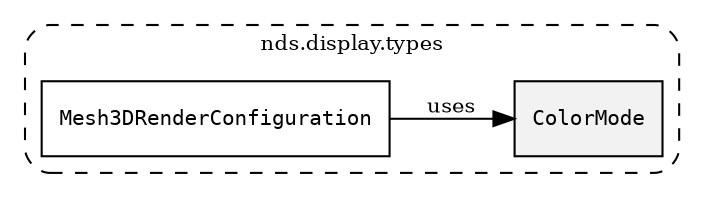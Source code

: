 /**
 * This dot file creates symbol collaboration diagram for ColorMode.
 */
digraph ZSERIO
{
    node [shape=box, fontsize=10];
    rankdir="LR";
    fontsize=10;
    tooltip="ColorMode collaboration diagram";

    subgraph "cluster_nds.display.types"
    {
        style="dashed, rounded";
        label="nds.display.types";
        tooltip="Package nds.display.types";
        href="../../../content/packages/nds.display.types.html#Package-nds-display-types";
        target="_parent";

        "ColorMode" [style="filled", fillcolor="#0000000D", target="_parent", label=<<font face="monospace"><table align="center" border="0" cellspacing="0" cellpadding="0"><tr><td href="../../../content/packages/nds.display.types.html#Enum-ColorMode" title="Enum defined in nds.display.types">ColorMode</td></tr></table></font>>];
        "Mesh3DRenderConfiguration" [target="_parent", label=<<font face="monospace"><table align="center" border="0" cellspacing="0" cellpadding="0"><tr><td href="../../../content/packages/nds.display.types.html#Structure-Mesh3DRenderConfiguration" title="Structure defined in nds.display.types">Mesh3DRenderConfiguration</td></tr></table></font>>];
    }

    "Mesh3DRenderConfiguration" -> "ColorMode" [label="uses", fontsize=10];
}
